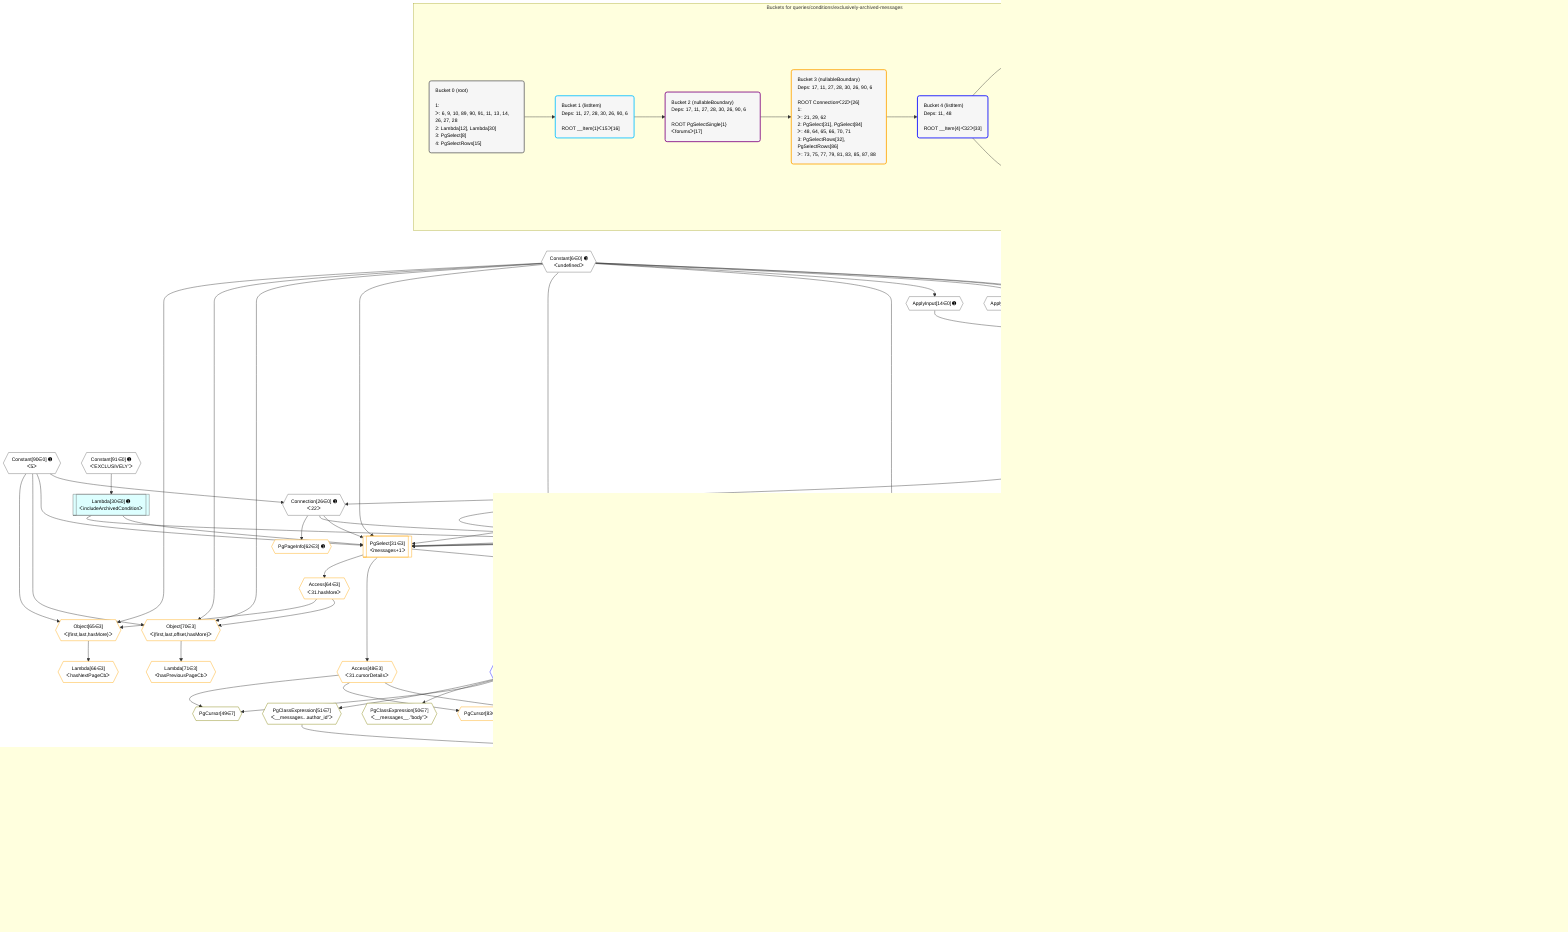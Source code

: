 %%{init: {'themeVariables': { 'fontSize': '12px'}}}%%
graph TD
    classDef path fill:#eee,stroke:#000,color:#000
    classDef plan fill:#fff,stroke-width:1px,color:#000
    classDef itemplan fill:#fff,stroke-width:2px,color:#000
    classDef unbatchedplan fill:#dff,stroke-width:1px,color:#000
    classDef sideeffectplan fill:#fcc,stroke-width:2px,color:#000
    classDef bucket fill:#f6f6f6,color:#000,stroke-width:2px,text-align:left


    %% plan dependencies
    PgSelect8[["PgSelect[8∈0] ➊<br />ᐸforumsᐳ"]]:::plan
    Object11{{"Object[11∈0] ➊<br />ᐸ{pgSettings,withPgClient}ᐳ"}}:::plan
    Constant6{{"Constant[6∈0] ➊<br />ᐸundefinedᐳ"}}:::plan
    Lambda12[["Lambda[12∈0] ➊<br />ᐸincludeArchivedConditionᐳ"]]:::unbatchedplan
    ApplyInput13{{"ApplyInput[13∈0] ➊"}}:::plan
    ApplyInput14{{"ApplyInput[14∈0] ➊"}}:::plan
    Object11 & Constant6 & Lambda12 & ApplyInput13 & ApplyInput14 --> PgSelect8
    Access9{{"Access[9∈0] ➊<br />ᐸ2.pgSettingsᐳ"}}:::plan
    Access10{{"Access[10∈0] ➊<br />ᐸ2.withPgClientᐳ"}}:::plan
    Access9 & Access10 --> Object11
    Connection26{{"Connection[26∈0] ➊<br />ᐸ22ᐳ"}}:::plan
    Constant90{{"Constant[90∈0] ➊<br />ᐸ5ᐳ"}}:::plan
    Constant90 & Constant6 --> Connection26
    __Value2["__Value[2∈0] ➊<br />ᐸcontextᐳ"]:::plan
    __Value2 --> Access9
    __Value2 --> Access10
    Constant89{{"Constant[89∈0] ➊<br />ᐸ'YES'ᐳ"}}:::plan
    Constant89 --> Lambda12
    Constant6 --> ApplyInput13
    Constant6 --> ApplyInput14
    PgSelectRows15[["PgSelectRows[15∈0] ➊"]]:::plan
    PgSelect8 --> PgSelectRows15
    ApplyInput27{{"ApplyInput[27∈0] ➊"}}:::plan
    Constant6 --> ApplyInput27
    ApplyInput28{{"ApplyInput[28∈0] ➊"}}:::plan
    Constant6 --> ApplyInput28
    Lambda30[["Lambda[30∈0] ➊<br />ᐸincludeArchivedConditionᐳ"]]:::unbatchedplan
    Constant91{{"Constant[91∈0] ➊<br />ᐸ'EXCLUSIVELY'ᐳ"}}:::plan
    Constant91 --> Lambda30
    __Value4["__Value[4∈0] ➊<br />ᐸrootValueᐳ"]:::plan
    __Item16[/"__Item[16∈1]<br />ᐸ15ᐳ"\]:::itemplan
    PgSelectRows15 ==> __Item16
    PgSelectSingle17{{"PgSelectSingle[17∈1]<br />ᐸforumsᐳ"}}:::plan
    __Item16 --> PgSelectSingle17
    PgClassExpression18{{"PgClassExpression[18∈2]<br />ᐸ__forums__.”name”ᐳ"}}:::plan
    PgSelectSingle17 --> PgClassExpression18
    PgSelect31[["PgSelect[31∈3]<br />ᐸmessages+1ᐳ"]]:::plan
    PgClassExpression21{{"PgClassExpression[21∈3]<br />ᐸ__forums__.”id”ᐳ"}}:::plan
    PgClassExpression29{{"PgClassExpression[29∈3]<br />ᐸ__forums__...chived_at”ᐳ"}}:::plan
    Object11 & PgClassExpression21 & ApplyInput27 & ApplyInput28 & PgClassExpression29 & Lambda30 & Connection26 & Constant90 & Constant6 --> PgSelect31
    PgSelect84[["PgSelect[84∈3]<br />ᐸmessages(aggregate)ᐳ"]]:::plan
    Object11 & PgClassExpression21 & ApplyInput27 & ApplyInput28 & PgClassExpression29 & Lambda30 & Connection26 --> PgSelect84
    Object70{{"Object[70∈3]<br />ᐸ{first,last,offset,hasMore}ᐳ"}}:::plan
    Access64{{"Access[64∈3]<br />ᐸ31.hasMoreᐳ"}}:::plan
    Constant90 & Constant6 & Constant6 & Access64 --> Object70
    Object65{{"Object[65∈3]<br />ᐸ{first,last,hasMore}ᐳ"}}:::plan
    Constant90 & Constant6 & Access64 --> Object65
    PgCursor77{{"PgCursor[77∈3]"}}:::plan
    PgSelectSingle75{{"PgSelectSingle[75∈3]<br />ᐸmessagesᐳ"}}:::plan
    Access48{{"Access[48∈3]<br />ᐸ31.cursorDetailsᐳ"}}:::plan
    PgSelectSingle75 & Access48 --> PgCursor77
    PgCursor83{{"PgCursor[83∈3]"}}:::plan
    PgSelectSingle81{{"PgSelectSingle[81∈3]<br />ᐸmessagesᐳ"}}:::plan
    PgSelectSingle81 & Access48 --> PgCursor83
    PgSelectSingle17 --> PgClassExpression21
    PgSelectSingle17 --> PgClassExpression29
    PgSelectRows32[["PgSelectRows[32∈3]"]]:::plan
    PgSelect31 --> PgSelectRows32
    PgSelect31 --> Access48
    PgPageInfo62{{"PgPageInfo[62∈3] ➊"}}:::plan
    Connection26 --> PgPageInfo62
    PgSelect31 --> Access64
    Lambda66{{"Lambda[66∈3]<br />ᐸhasNextPageCbᐳ"}}:::plan
    Object65 --> Lambda66
    Lambda71{{"Lambda[71∈3]<br />ᐸhasPreviousPageCbᐳ"}}:::plan
    Object70 --> Lambda71
    First73{{"First[73∈3]"}}:::plan
    PgSelectRows32 --> First73
    First73 --> PgSelectSingle75
    Last79{{"Last[79∈3]"}}:::plan
    PgSelectRows32 --> Last79
    Last79 --> PgSelectSingle81
    First85{{"First[85∈3]"}}:::plan
    PgSelectRows86[["PgSelectRows[86∈3]"]]:::plan
    PgSelectRows86 --> First85
    PgSelect84 --> PgSelectRows86
    PgSelectSingle87{{"PgSelectSingle[87∈3]<br />ᐸmessagesᐳ"}}:::plan
    First85 --> PgSelectSingle87
    PgClassExpression88{{"PgClassExpression[88∈3]<br />ᐸcount(*)ᐳ"}}:::plan
    PgSelectSingle87 --> PgClassExpression88
    __Item33[/"__Item[33∈4]<br />ᐸ32ᐳ"\]:::itemplan
    PgSelectRows32 ==> __Item33
    PgSelectSingle34{{"PgSelectSingle[34∈4]<br />ᐸmessagesᐳ"}}:::plan
    __Item33 --> PgSelectSingle34
    PgSelect37[["PgSelect[37∈5]<br />ᐸusersᐳ"]]:::plan
    PgClassExpression36{{"PgClassExpression[36∈5]<br />ᐸ__messages...author_id”ᐳ"}}:::plan
    Object11 & PgClassExpression36 --> PgSelect37
    PgClassExpression35{{"PgClassExpression[35∈5]<br />ᐸ__messages__.”body”ᐳ"}}:::plan
    PgSelectSingle34 --> PgClassExpression35
    PgSelectSingle34 --> PgClassExpression36
    First41{{"First[41∈5]"}}:::plan
    PgSelectRows42[["PgSelectRows[42∈5]"]]:::plan
    PgSelectRows42 --> First41
    PgSelect37 --> PgSelectRows42
    PgSelectSingle43{{"PgSelectSingle[43∈5]<br />ᐸusersᐳ"}}:::plan
    First41 --> PgSelectSingle43
    PgClassExpression44{{"PgClassExpression[44∈6]<br />ᐸ__users__.”username”ᐳ"}}:::plan
    PgSelectSingle43 --> PgClassExpression44
    PgClassExpression45{{"PgClassExpression[45∈6]<br />ᐸ__users__....vatar_url”ᐳ"}}:::plan
    PgSelectSingle43 --> PgClassExpression45
    PgCursor49{{"PgCursor[49∈7]"}}:::plan
    PgSelectSingle34 & Access48 --> PgCursor49
    PgSelect52[["PgSelect[52∈7]<br />ᐸusersᐳ"]]:::plan
    PgClassExpression51{{"PgClassExpression[51∈7]<br />ᐸ__messages...author_id”ᐳ"}}:::plan
    Object11 & PgClassExpression51 --> PgSelect52
    PgClassExpression50{{"PgClassExpression[50∈7]<br />ᐸ__messages__.”body”ᐳ"}}:::plan
    PgSelectSingle34 --> PgClassExpression50
    PgSelectSingle34 --> PgClassExpression51
    First56{{"First[56∈7]"}}:::plan
    PgSelectRows57[["PgSelectRows[57∈7]"]]:::plan
    PgSelectRows57 --> First56
    PgSelect52 --> PgSelectRows57
    PgSelectSingle58{{"PgSelectSingle[58∈7]<br />ᐸusersᐳ"}}:::plan
    First56 --> PgSelectSingle58
    PgClassExpression59{{"PgClassExpression[59∈8]<br />ᐸ__users__.”username”ᐳ"}}:::plan
    PgSelectSingle58 --> PgClassExpression59
    PgClassExpression60{{"PgClassExpression[60∈8]<br />ᐸ__users__....vatar_url”ᐳ"}}:::plan
    PgSelectSingle58 --> PgClassExpression60

    %% define steps

    subgraph "Buckets for queries/conditions/exclusively-archived-messages"
    Bucket0("Bucket 0 (root)<br /><br />1: <br />ᐳ: 6, 9, 10, 89, 90, 91, 11, 13, 14, 26, 27, 28<br />2: Lambda[12], Lambda[30]<br />3: PgSelect[8]<br />4: PgSelectRows[15]"):::bucket
    classDef bucket0 stroke:#696969
    class Bucket0,__Value2,__Value4,Constant6,PgSelect8,Access9,Access10,Object11,Lambda12,ApplyInput13,ApplyInput14,PgSelectRows15,Connection26,ApplyInput27,ApplyInput28,Lambda30,Constant89,Constant90,Constant91 bucket0
    Bucket1("Bucket 1 (listItem)<br />Deps: 11, 27, 28, 30, 26, 90, 6<br /><br />ROOT __Item{1}ᐸ15ᐳ[16]"):::bucket
    classDef bucket1 stroke:#00bfff
    class Bucket1,__Item16,PgSelectSingle17 bucket1
    Bucket2("Bucket 2 (nullableBoundary)<br />Deps: 17, 11, 27, 28, 30, 26, 90, 6<br /><br />ROOT PgSelectSingle{1}ᐸforumsᐳ[17]"):::bucket
    classDef bucket2 stroke:#7f007f
    class Bucket2,PgClassExpression18 bucket2
    Bucket3("Bucket 3 (nullableBoundary)<br />Deps: 17, 11, 27, 28, 30, 26, 90, 6<br /><br />ROOT Connectionᐸ22ᐳ[26]<br />1: <br />ᐳ: 21, 29, 62<br />2: PgSelect[31], PgSelect[84]<br />ᐳ: 48, 64, 65, 66, 70, 71<br />3: PgSelectRows[32], PgSelectRows[86]<br />ᐳ: 73, 75, 77, 79, 81, 83, 85, 87, 88"):::bucket
    classDef bucket3 stroke:#ffa500
    class Bucket3,PgClassExpression21,PgClassExpression29,PgSelect31,PgSelectRows32,Access48,PgPageInfo62,Access64,Object65,Lambda66,Object70,Lambda71,First73,PgSelectSingle75,PgCursor77,Last79,PgSelectSingle81,PgCursor83,PgSelect84,First85,PgSelectRows86,PgSelectSingle87,PgClassExpression88 bucket3
    Bucket4("Bucket 4 (listItem)<br />Deps: 11, 48<br /><br />ROOT __Item{4}ᐸ32ᐳ[33]"):::bucket
    classDef bucket4 stroke:#0000ff
    class Bucket4,__Item33,PgSelectSingle34 bucket4
    Bucket5("Bucket 5 (nullableBoundary)<br />Deps: 34, 11<br /><br />ROOT PgSelectSingle{4}ᐸmessagesᐳ[34]<br />1: <br />ᐳ: 35, 36<br />2: PgSelect[37]<br />3: PgSelectRows[42]<br />ᐳ: First[41], PgSelectSingle[43]"):::bucket
    classDef bucket5 stroke:#7fff00
    class Bucket5,PgClassExpression35,PgClassExpression36,PgSelect37,First41,PgSelectRows42,PgSelectSingle43 bucket5
    Bucket6("Bucket 6 (nullableBoundary)<br />Deps: 43<br /><br />ROOT PgSelectSingle{5}ᐸusersᐳ[43]"):::bucket
    classDef bucket6 stroke:#ff1493
    class Bucket6,PgClassExpression44,PgClassExpression45 bucket6
    Bucket7("Bucket 7 (nullableBoundary)<br />Deps: 34, 48, 11<br /><br />ROOT PgSelectSingle{4}ᐸmessagesᐳ[34]<br />1: <br />ᐳ: 49, 50, 51<br />2: PgSelect[52]<br />3: PgSelectRows[57]<br />ᐳ: First[56], PgSelectSingle[58]"):::bucket
    classDef bucket7 stroke:#808000
    class Bucket7,PgCursor49,PgClassExpression50,PgClassExpression51,PgSelect52,First56,PgSelectRows57,PgSelectSingle58 bucket7
    Bucket8("Bucket 8 (nullableBoundary)<br />Deps: 58<br /><br />ROOT PgSelectSingle{7}ᐸusersᐳ[58]"):::bucket
    classDef bucket8 stroke:#dda0dd
    class Bucket8,PgClassExpression59,PgClassExpression60 bucket8
    Bucket0 --> Bucket1
    Bucket1 --> Bucket2
    Bucket2 --> Bucket3
    Bucket3 --> Bucket4
    Bucket4 --> Bucket5 & Bucket7
    Bucket5 --> Bucket6
    Bucket7 --> Bucket8
    end
